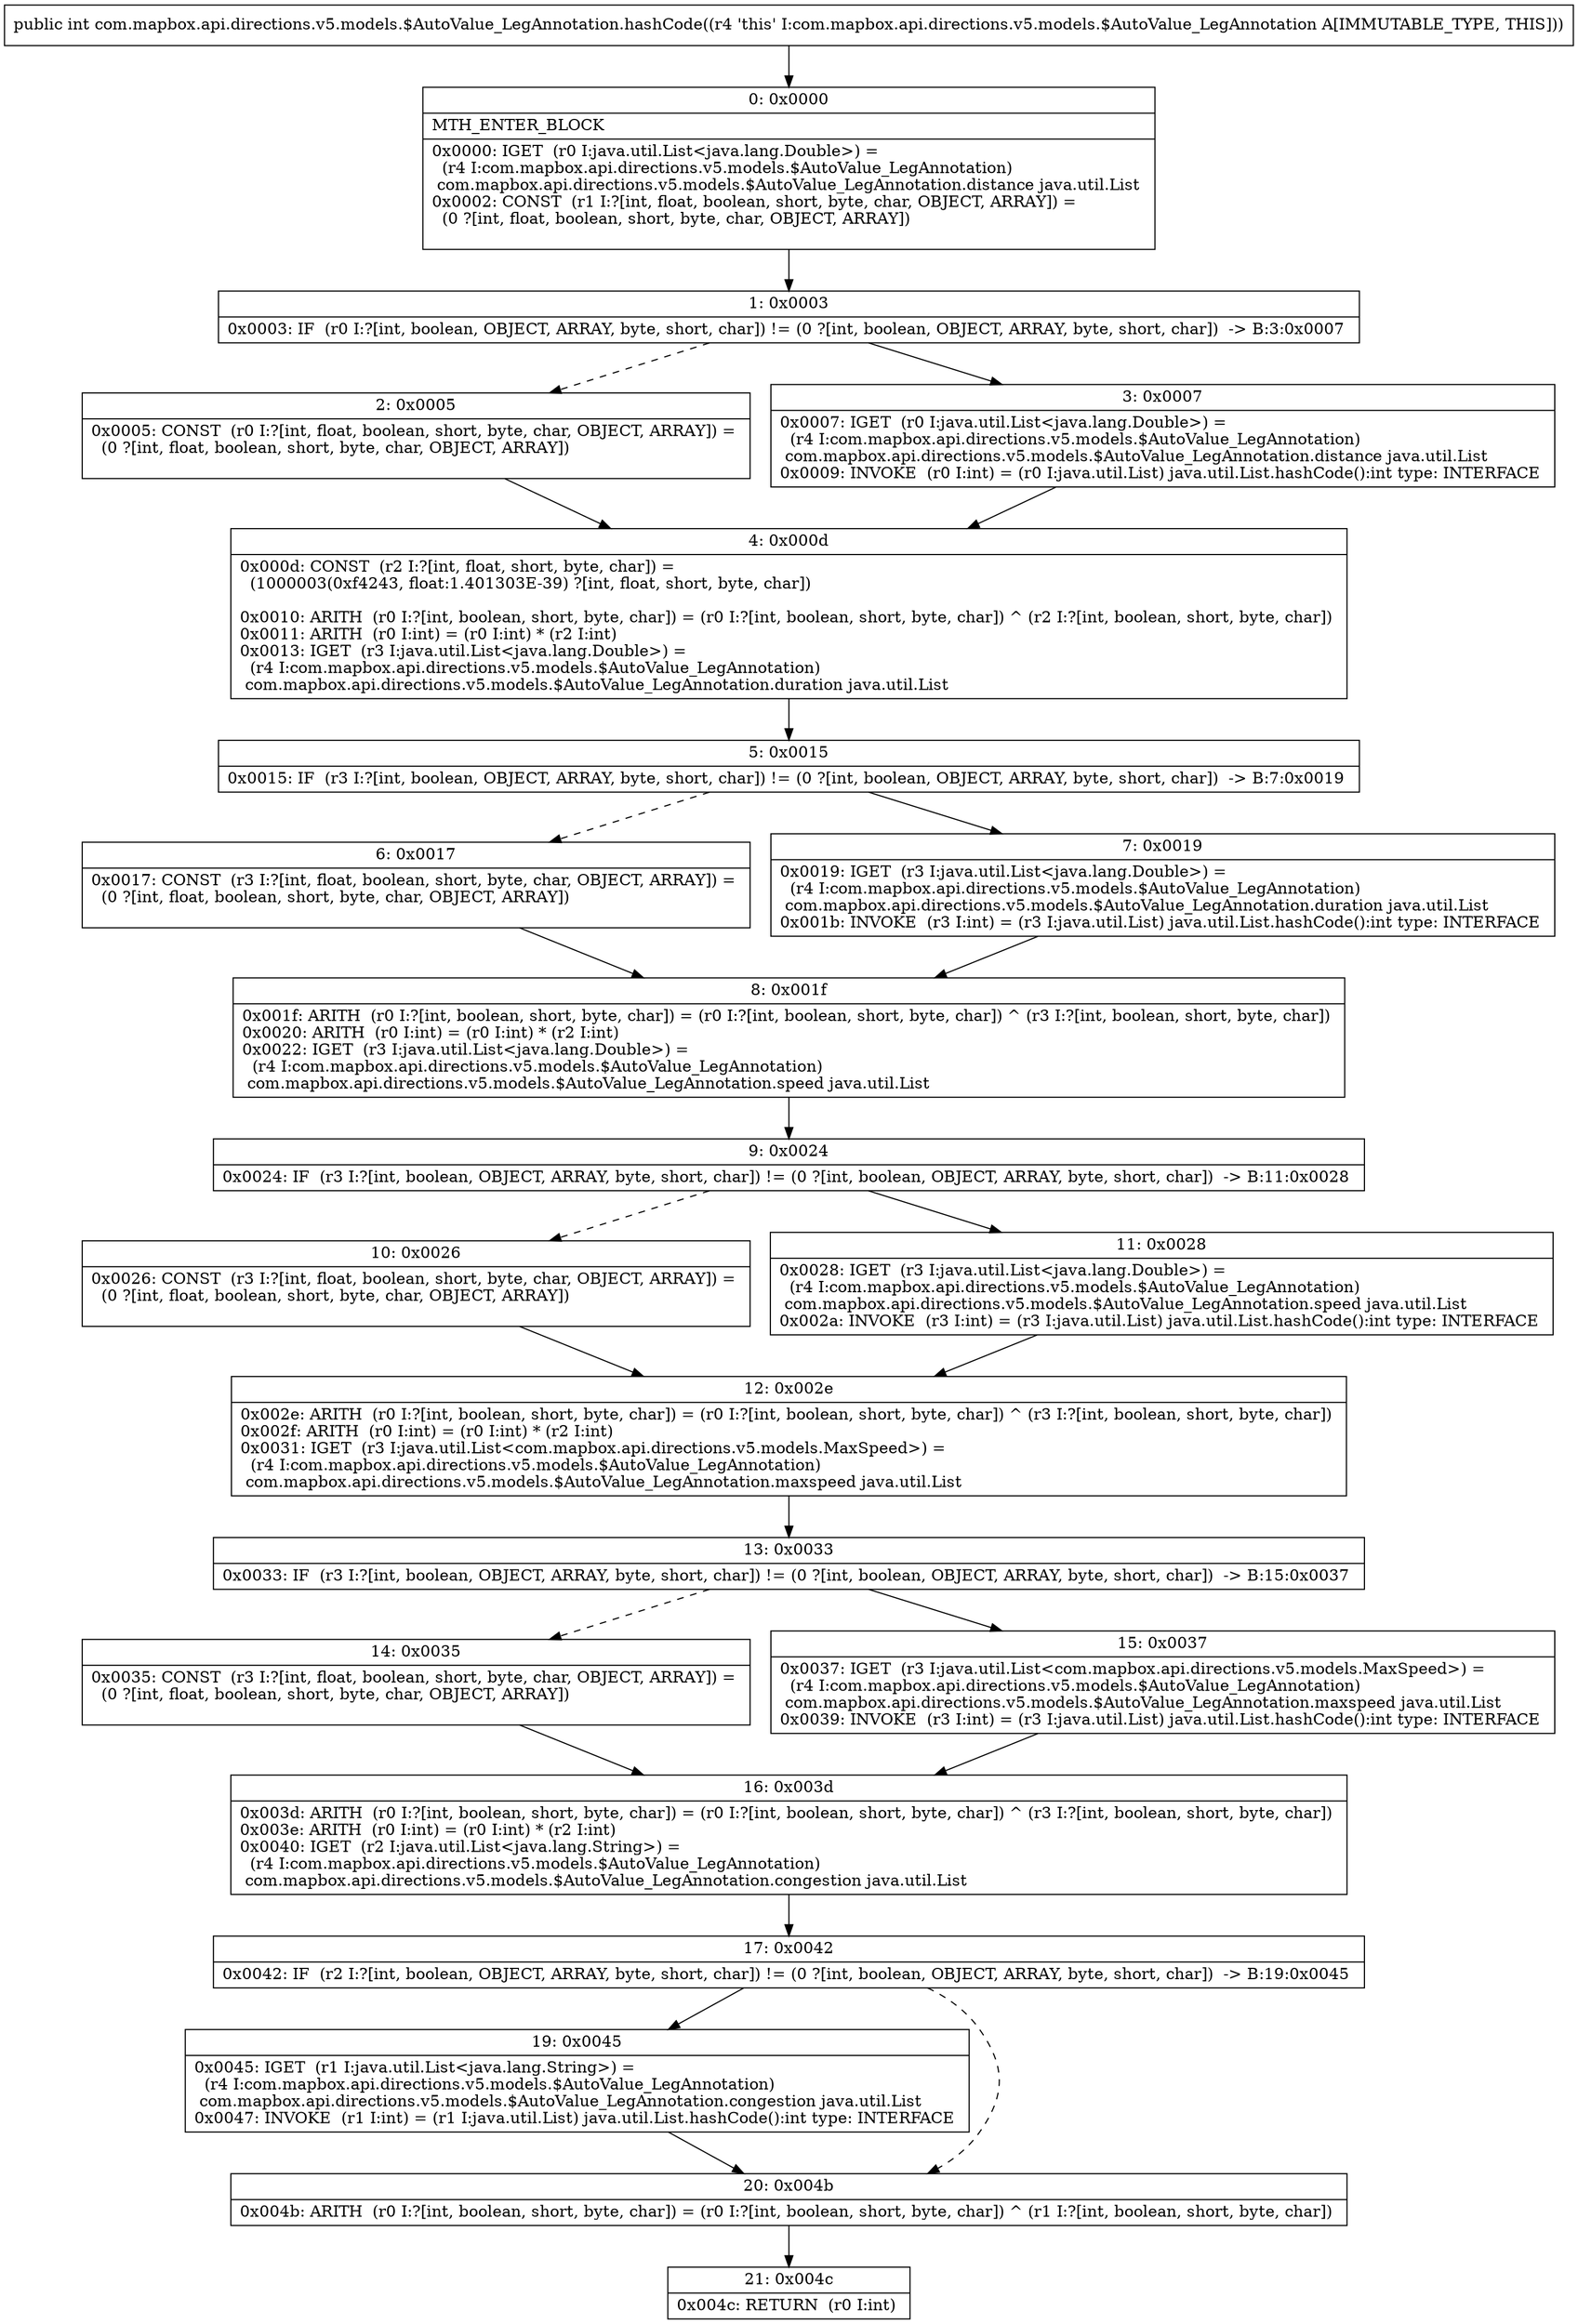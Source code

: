 digraph "CFG forcom.mapbox.api.directions.v5.models.$AutoValue_LegAnnotation.hashCode()I" {
Node_0 [shape=record,label="{0\:\ 0x0000|MTH_ENTER_BLOCK\l|0x0000: IGET  (r0 I:java.util.List\<java.lang.Double\>) = \l  (r4 I:com.mapbox.api.directions.v5.models.$AutoValue_LegAnnotation)\l com.mapbox.api.directions.v5.models.$AutoValue_LegAnnotation.distance java.util.List \l0x0002: CONST  (r1 I:?[int, float, boolean, short, byte, char, OBJECT, ARRAY]) = \l  (0 ?[int, float, boolean, short, byte, char, OBJECT, ARRAY])\l \l}"];
Node_1 [shape=record,label="{1\:\ 0x0003|0x0003: IF  (r0 I:?[int, boolean, OBJECT, ARRAY, byte, short, char]) != (0 ?[int, boolean, OBJECT, ARRAY, byte, short, char])  \-\> B:3:0x0007 \l}"];
Node_2 [shape=record,label="{2\:\ 0x0005|0x0005: CONST  (r0 I:?[int, float, boolean, short, byte, char, OBJECT, ARRAY]) = \l  (0 ?[int, float, boolean, short, byte, char, OBJECT, ARRAY])\l \l}"];
Node_3 [shape=record,label="{3\:\ 0x0007|0x0007: IGET  (r0 I:java.util.List\<java.lang.Double\>) = \l  (r4 I:com.mapbox.api.directions.v5.models.$AutoValue_LegAnnotation)\l com.mapbox.api.directions.v5.models.$AutoValue_LegAnnotation.distance java.util.List \l0x0009: INVOKE  (r0 I:int) = (r0 I:java.util.List) java.util.List.hashCode():int type: INTERFACE \l}"];
Node_4 [shape=record,label="{4\:\ 0x000d|0x000d: CONST  (r2 I:?[int, float, short, byte, char]) = \l  (1000003(0xf4243, float:1.401303E\-39) ?[int, float, short, byte, char])\l \l0x0010: ARITH  (r0 I:?[int, boolean, short, byte, char]) = (r0 I:?[int, boolean, short, byte, char]) ^ (r2 I:?[int, boolean, short, byte, char]) \l0x0011: ARITH  (r0 I:int) = (r0 I:int) * (r2 I:int) \l0x0013: IGET  (r3 I:java.util.List\<java.lang.Double\>) = \l  (r4 I:com.mapbox.api.directions.v5.models.$AutoValue_LegAnnotation)\l com.mapbox.api.directions.v5.models.$AutoValue_LegAnnotation.duration java.util.List \l}"];
Node_5 [shape=record,label="{5\:\ 0x0015|0x0015: IF  (r3 I:?[int, boolean, OBJECT, ARRAY, byte, short, char]) != (0 ?[int, boolean, OBJECT, ARRAY, byte, short, char])  \-\> B:7:0x0019 \l}"];
Node_6 [shape=record,label="{6\:\ 0x0017|0x0017: CONST  (r3 I:?[int, float, boolean, short, byte, char, OBJECT, ARRAY]) = \l  (0 ?[int, float, boolean, short, byte, char, OBJECT, ARRAY])\l \l}"];
Node_7 [shape=record,label="{7\:\ 0x0019|0x0019: IGET  (r3 I:java.util.List\<java.lang.Double\>) = \l  (r4 I:com.mapbox.api.directions.v5.models.$AutoValue_LegAnnotation)\l com.mapbox.api.directions.v5.models.$AutoValue_LegAnnotation.duration java.util.List \l0x001b: INVOKE  (r3 I:int) = (r3 I:java.util.List) java.util.List.hashCode():int type: INTERFACE \l}"];
Node_8 [shape=record,label="{8\:\ 0x001f|0x001f: ARITH  (r0 I:?[int, boolean, short, byte, char]) = (r0 I:?[int, boolean, short, byte, char]) ^ (r3 I:?[int, boolean, short, byte, char]) \l0x0020: ARITH  (r0 I:int) = (r0 I:int) * (r2 I:int) \l0x0022: IGET  (r3 I:java.util.List\<java.lang.Double\>) = \l  (r4 I:com.mapbox.api.directions.v5.models.$AutoValue_LegAnnotation)\l com.mapbox.api.directions.v5.models.$AutoValue_LegAnnotation.speed java.util.List \l}"];
Node_9 [shape=record,label="{9\:\ 0x0024|0x0024: IF  (r3 I:?[int, boolean, OBJECT, ARRAY, byte, short, char]) != (0 ?[int, boolean, OBJECT, ARRAY, byte, short, char])  \-\> B:11:0x0028 \l}"];
Node_10 [shape=record,label="{10\:\ 0x0026|0x0026: CONST  (r3 I:?[int, float, boolean, short, byte, char, OBJECT, ARRAY]) = \l  (0 ?[int, float, boolean, short, byte, char, OBJECT, ARRAY])\l \l}"];
Node_11 [shape=record,label="{11\:\ 0x0028|0x0028: IGET  (r3 I:java.util.List\<java.lang.Double\>) = \l  (r4 I:com.mapbox.api.directions.v5.models.$AutoValue_LegAnnotation)\l com.mapbox.api.directions.v5.models.$AutoValue_LegAnnotation.speed java.util.List \l0x002a: INVOKE  (r3 I:int) = (r3 I:java.util.List) java.util.List.hashCode():int type: INTERFACE \l}"];
Node_12 [shape=record,label="{12\:\ 0x002e|0x002e: ARITH  (r0 I:?[int, boolean, short, byte, char]) = (r0 I:?[int, boolean, short, byte, char]) ^ (r3 I:?[int, boolean, short, byte, char]) \l0x002f: ARITH  (r0 I:int) = (r0 I:int) * (r2 I:int) \l0x0031: IGET  (r3 I:java.util.List\<com.mapbox.api.directions.v5.models.MaxSpeed\>) = \l  (r4 I:com.mapbox.api.directions.v5.models.$AutoValue_LegAnnotation)\l com.mapbox.api.directions.v5.models.$AutoValue_LegAnnotation.maxspeed java.util.List \l}"];
Node_13 [shape=record,label="{13\:\ 0x0033|0x0033: IF  (r3 I:?[int, boolean, OBJECT, ARRAY, byte, short, char]) != (0 ?[int, boolean, OBJECT, ARRAY, byte, short, char])  \-\> B:15:0x0037 \l}"];
Node_14 [shape=record,label="{14\:\ 0x0035|0x0035: CONST  (r3 I:?[int, float, boolean, short, byte, char, OBJECT, ARRAY]) = \l  (0 ?[int, float, boolean, short, byte, char, OBJECT, ARRAY])\l \l}"];
Node_15 [shape=record,label="{15\:\ 0x0037|0x0037: IGET  (r3 I:java.util.List\<com.mapbox.api.directions.v5.models.MaxSpeed\>) = \l  (r4 I:com.mapbox.api.directions.v5.models.$AutoValue_LegAnnotation)\l com.mapbox.api.directions.v5.models.$AutoValue_LegAnnotation.maxspeed java.util.List \l0x0039: INVOKE  (r3 I:int) = (r3 I:java.util.List) java.util.List.hashCode():int type: INTERFACE \l}"];
Node_16 [shape=record,label="{16\:\ 0x003d|0x003d: ARITH  (r0 I:?[int, boolean, short, byte, char]) = (r0 I:?[int, boolean, short, byte, char]) ^ (r3 I:?[int, boolean, short, byte, char]) \l0x003e: ARITH  (r0 I:int) = (r0 I:int) * (r2 I:int) \l0x0040: IGET  (r2 I:java.util.List\<java.lang.String\>) = \l  (r4 I:com.mapbox.api.directions.v5.models.$AutoValue_LegAnnotation)\l com.mapbox.api.directions.v5.models.$AutoValue_LegAnnotation.congestion java.util.List \l}"];
Node_17 [shape=record,label="{17\:\ 0x0042|0x0042: IF  (r2 I:?[int, boolean, OBJECT, ARRAY, byte, short, char]) != (0 ?[int, boolean, OBJECT, ARRAY, byte, short, char])  \-\> B:19:0x0045 \l}"];
Node_19 [shape=record,label="{19\:\ 0x0045|0x0045: IGET  (r1 I:java.util.List\<java.lang.String\>) = \l  (r4 I:com.mapbox.api.directions.v5.models.$AutoValue_LegAnnotation)\l com.mapbox.api.directions.v5.models.$AutoValue_LegAnnotation.congestion java.util.List \l0x0047: INVOKE  (r1 I:int) = (r1 I:java.util.List) java.util.List.hashCode():int type: INTERFACE \l}"];
Node_20 [shape=record,label="{20\:\ 0x004b|0x004b: ARITH  (r0 I:?[int, boolean, short, byte, char]) = (r0 I:?[int, boolean, short, byte, char]) ^ (r1 I:?[int, boolean, short, byte, char]) \l}"];
Node_21 [shape=record,label="{21\:\ 0x004c|0x004c: RETURN  (r0 I:int) \l}"];
MethodNode[shape=record,label="{public int com.mapbox.api.directions.v5.models.$AutoValue_LegAnnotation.hashCode((r4 'this' I:com.mapbox.api.directions.v5.models.$AutoValue_LegAnnotation A[IMMUTABLE_TYPE, THIS])) }"];
MethodNode -> Node_0;
Node_0 -> Node_1;
Node_1 -> Node_2[style=dashed];
Node_1 -> Node_3;
Node_2 -> Node_4;
Node_3 -> Node_4;
Node_4 -> Node_5;
Node_5 -> Node_6[style=dashed];
Node_5 -> Node_7;
Node_6 -> Node_8;
Node_7 -> Node_8;
Node_8 -> Node_9;
Node_9 -> Node_10[style=dashed];
Node_9 -> Node_11;
Node_10 -> Node_12;
Node_11 -> Node_12;
Node_12 -> Node_13;
Node_13 -> Node_14[style=dashed];
Node_13 -> Node_15;
Node_14 -> Node_16;
Node_15 -> Node_16;
Node_16 -> Node_17;
Node_17 -> Node_19;
Node_17 -> Node_20[style=dashed];
Node_19 -> Node_20;
Node_20 -> Node_21;
}

